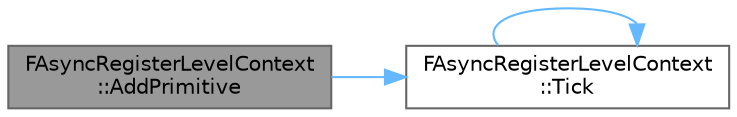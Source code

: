 digraph "FAsyncRegisterLevelContext::AddPrimitive"
{
 // INTERACTIVE_SVG=YES
 // LATEX_PDF_SIZE
  bgcolor="transparent";
  edge [fontname=Helvetica,fontsize=10,labelfontname=Helvetica,labelfontsize=10];
  node [fontname=Helvetica,fontsize=10,shape=box,height=0.2,width=0.4];
  rankdir="LR";
  Node1 [id="Node000001",label="FAsyncRegisterLevelContext\l::AddPrimitive",height=0.2,width=0.4,color="gray40", fillcolor="grey60", style="filled", fontcolor="black",tooltip=" "];
  Node1 -> Node2 [id="edge1_Node000001_Node000002",color="steelblue1",style="solid",tooltip=" "];
  Node2 [id="Node000002",label="FAsyncRegisterLevelContext\l::Tick",height=0.2,width=0.4,color="grey40", fillcolor="white", style="filled",URL="$d8/dcb/structFAsyncRegisterLevelContext.html#a5cd0cee15a455e1eb33c05d748909314",tooltip=" "];
  Node2 -> Node2 [id="edge2_Node000002_Node000002",color="steelblue1",style="solid",tooltip=" "];
}
